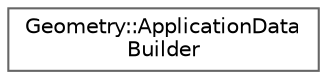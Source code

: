 digraph "Graphical Class Hierarchy"
{
 // LATEX_PDF_SIZE
  bgcolor="transparent";
  edge [fontname=Helvetica,fontsize=10,labelfontname=Helvetica,labelfontsize=10];
  node [fontname=Helvetica,fontsize=10,shape=box,height=0.2,width=0.4];
  rankdir="LR";
  Node0 [id="Node000000",label="Geometry::ApplicationData\lBuilder",height=0.2,width=0.4,color="grey40", fillcolor="white", style="filled",URL="$structGeometry_1_1ApplicationDataBuilder.html",tooltip=" "];
}
